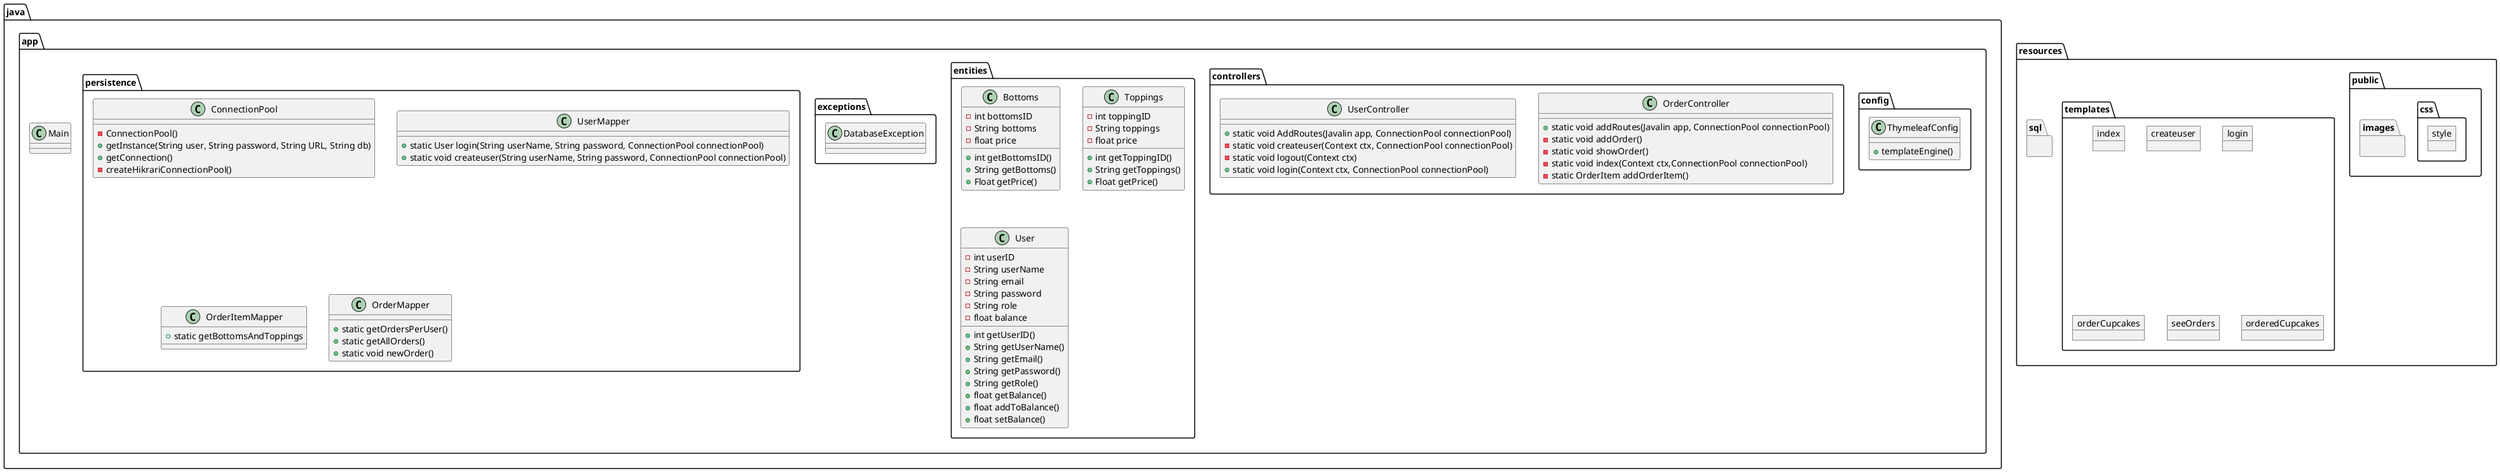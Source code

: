 @startuml
'https://plantuml.com/class-diagram
package java{
package app{
class Main{}

package config{
class ThymeleafConfig{
+templateEngine()
}
}

package controllers{
class OrderController{
+static void addRoutes(Javalin app, ConnectionPool connectionPool)
-static void addOrder()
-static void showOrder()
-static void index(Context ctx,ConnectionPool connectionPool)
-static OrderItem addOrderItem()

}
class UserController{
+static void AddRoutes(Javalin app, ConnectionPool connectionPool)
-static void createuser(Context ctx, ConnectionPool connectionPool)
-static void logout(Context ctx)
+static void login(Context ctx, ConnectionPool connectionPool)
}

}

package entities{
class Bottoms{
-int bottomsID
-String bottoms
-float price
+int getBottomsID()
+String getBottoms()
+Float getPrice()
}
class Toppings{
-int toppingID
-String toppings
-float price
+int getToppingID()
+String getToppings()
+Float getPrice()
}
class User{
-int userID
-String userName
-String email
-String password
-String role
-float balance
+int getUserID()
+String getUserName()
+String getEmail()
+String getPassword()
+String getRole()
+float getBalance()
+float addToBalance()
+float setBalance()
}
}

package exceptions{
class DatabaseException{}
}

package persistence{
class ConnectionPool{
-ConnectionPool()
+getInstance(String user, String password, String URL, String db)
+getConnection()
-createHikrariConnectionPool()
}
class UserMapper{
+static User login(String userName, String password, ConnectionPool connectionPool)
+static void createuser(String userName, String password, ConnectionPool connectionPool)
}
class OrderItemMapper{
+static getBottomsAndToppings
}
class OrderMapper{
+static getOrdersPerUser()
+static getAllOrders()
+static void newOrder()
}
}
}
}

package resources{
package public{
package css{
object style
}
package images{}
}
package sql{
}
package templates{
object index
object createuser
object login
object orderCupcakes
object seeOrders
object orderedCupcakes
}
}
}

@enduml